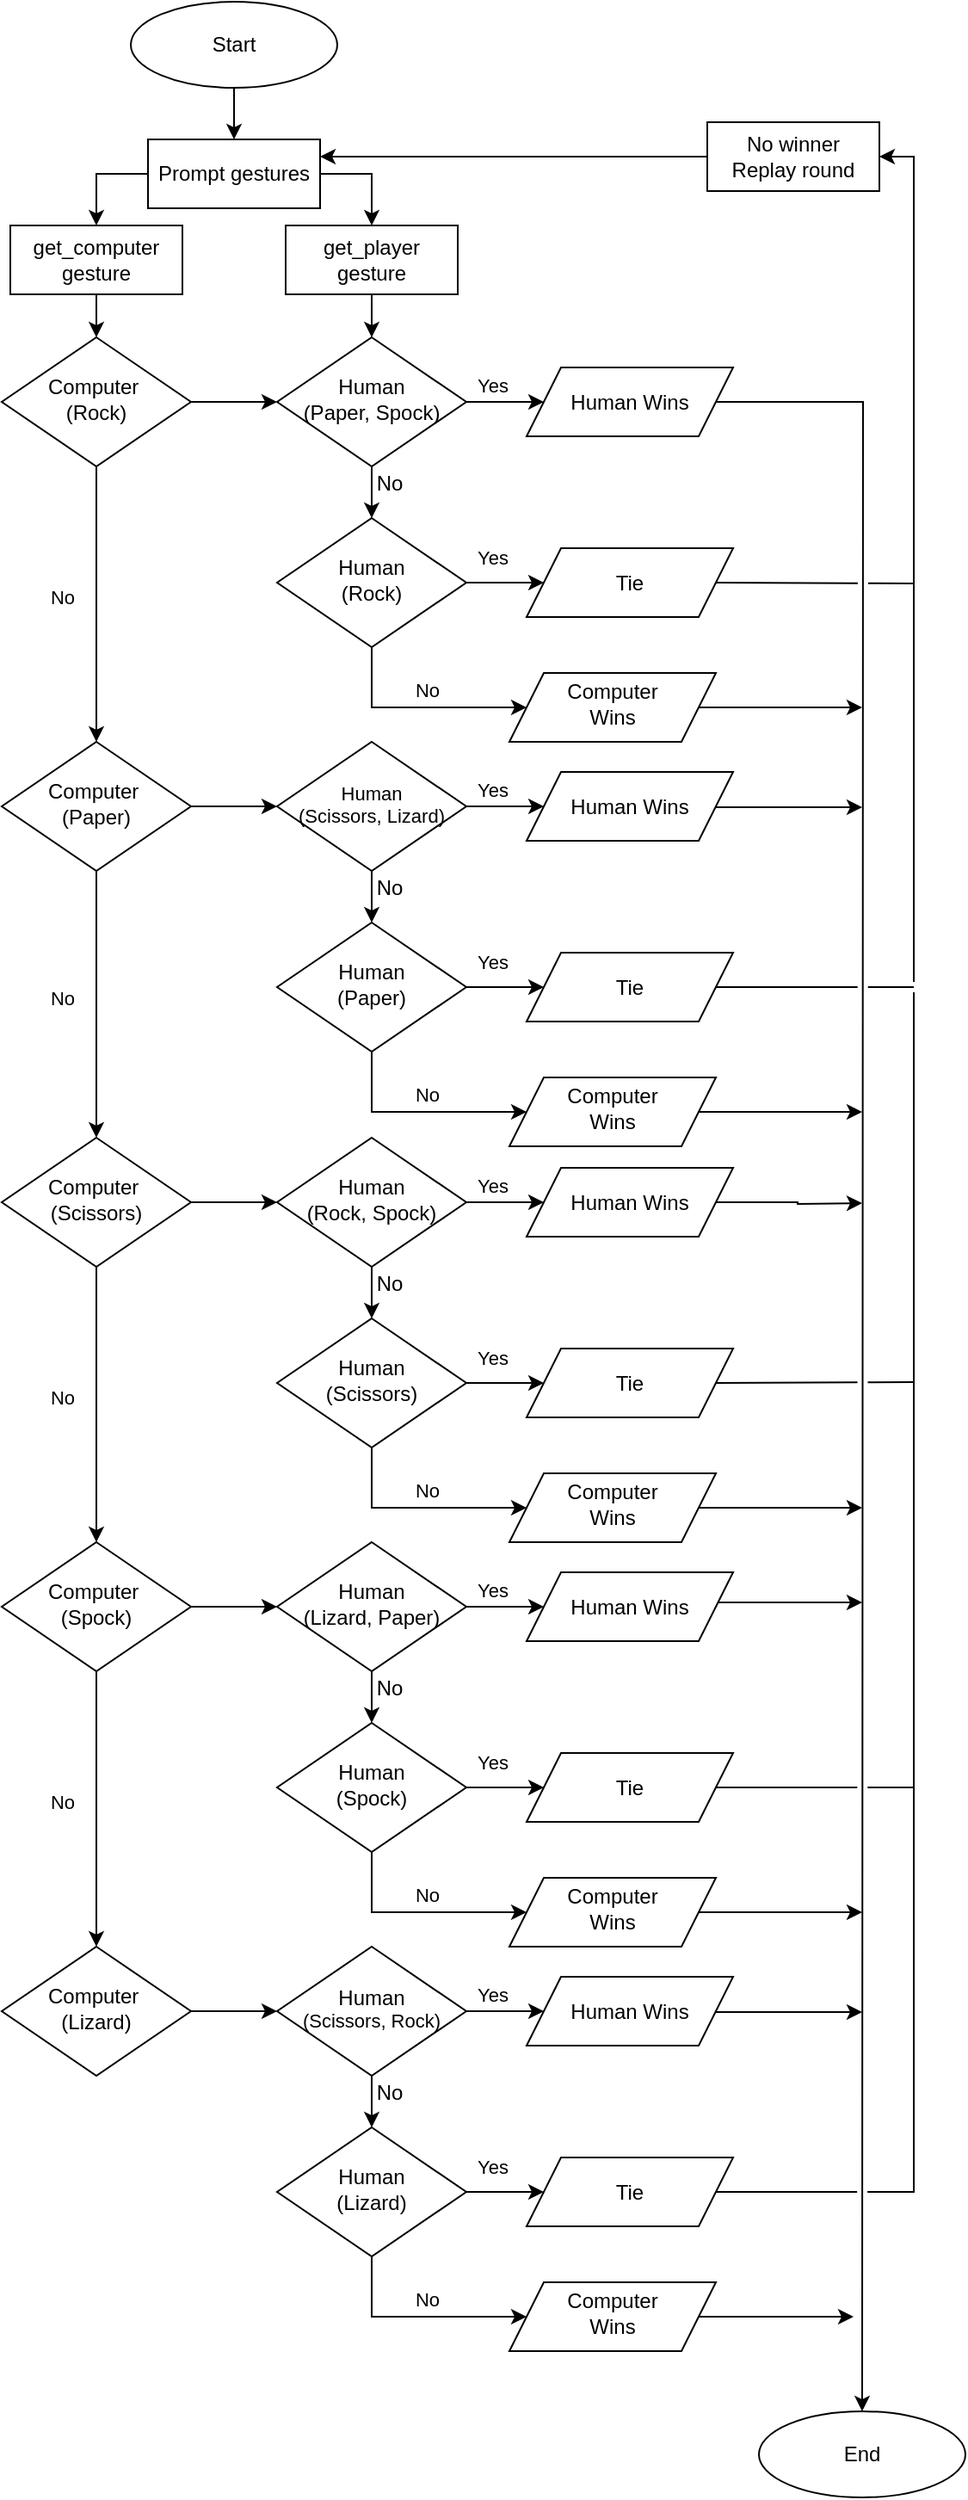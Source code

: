 <mxfile version="24.0.5" type="github">
  <diagram id="C5RBs43oDa-KdzZeNtuy" name="Page-1">
    <mxGraphModel dx="2868" dy="1560" grid="1" gridSize="10" guides="1" tooltips="1" connect="1" arrows="1" fold="1" page="1" pageScale="1" pageWidth="827" pageHeight="1169" background="#ffffff" math="0" shadow="0">
      <root>
        <mxCell id="WIyWlLk6GJQsqaUBKTNV-0" />
        <mxCell id="WIyWlLk6GJQsqaUBKTNV-1" parent="WIyWlLk6GJQsqaUBKTNV-0" />
        <mxCell id="WIyWlLk6GJQsqaUBKTNV-4" value="No" style="rounded=0;html=1;jettySize=auto;orthogonalLoop=1;fontSize=11;endArrow=classic;endFill=1;endSize=6;strokeWidth=1;shadow=0;labelBackgroundColor=none;edgeStyle=orthogonalEdgeStyle;entryX=0.5;entryY=0;entryDx=0;entryDy=0;" parent="WIyWlLk6GJQsqaUBKTNV-1" source="WIyWlLk6GJQsqaUBKTNV-6" target="b4KFWqmt7bpEjPVS3Ih8-28" edge="1">
          <mxGeometry x="-0.053" y="-20" relative="1" as="geometry">
            <mxPoint as="offset" />
            <mxPoint x="225" y="495" as="targetPoint" />
          </mxGeometry>
        </mxCell>
        <mxCell id="b4KFWqmt7bpEjPVS3Ih8-14" value="" style="edgeStyle=orthogonalEdgeStyle;rounded=0;orthogonalLoop=1;jettySize=auto;html=1;fontFamily=Helvetica;fontSize=12;fontColor=default;" parent="WIyWlLk6GJQsqaUBKTNV-1" source="WIyWlLk6GJQsqaUBKTNV-6" target="16mwcuF6Vt4R83JFXZmN-4" edge="1">
          <mxGeometry relative="1" as="geometry" />
        </mxCell>
        <mxCell id="WIyWlLk6GJQsqaUBKTNV-6" value="&lt;font style=&quot;font-size: 12px;&quot;&gt;Computer&amp;nbsp;&lt;/font&gt;&lt;div&gt;&lt;font style=&quot;font-size: 12px;&quot;&gt;(Rock)&lt;/font&gt;&lt;/div&gt;" style="rhombus;whiteSpace=wrap;html=1;shadow=0;fontFamily=Helvetica;fontSize=12;align=center;strokeWidth=1;spacing=6;spacingTop=-4;" parent="WIyWlLk6GJQsqaUBKTNV-1" vertex="1">
          <mxGeometry x="170" y="215" width="110" height="75" as="geometry" />
        </mxCell>
        <mxCell id="16mwcuF6Vt4R83JFXZmN-6" value="" style="edgeStyle=orthogonalEdgeStyle;rounded=0;orthogonalLoop=1;jettySize=auto;html=1;" parent="WIyWlLk6GJQsqaUBKTNV-1" source="16mwcuF6Vt4R83JFXZmN-4" target="16mwcuF6Vt4R83JFXZmN-5" edge="1">
          <mxGeometry relative="1" as="geometry" />
        </mxCell>
        <mxCell id="16mwcuF6Vt4R83JFXZmN-7" value="Yes" style="edgeLabel;html=1;align=center;verticalAlign=middle;resizable=0;points=[];" parent="16mwcuF6Vt4R83JFXZmN-6" vertex="1" connectable="0">
          <mxGeometry x="-0.473" y="3" relative="1" as="geometry">
            <mxPoint y="-7" as="offset" />
          </mxGeometry>
        </mxCell>
        <mxCell id="b4KFWqmt7bpEjPVS3Ih8-15" value="" style="edgeStyle=orthogonalEdgeStyle;rounded=0;orthogonalLoop=1;jettySize=auto;html=1;fontFamily=Helvetica;fontSize=12;fontColor=default;" parent="WIyWlLk6GJQsqaUBKTNV-1" source="16mwcuF6Vt4R83JFXZmN-4" target="16mwcuF6Vt4R83JFXZmN-8" edge="1">
          <mxGeometry relative="1" as="geometry" />
        </mxCell>
        <mxCell id="b4KFWqmt7bpEjPVS3Ih8-16" value="No" style="edgeLabel;html=1;align=center;verticalAlign=middle;resizable=0;points=[];strokeColor=default;fontFamily=Helvetica;fontSize=12;fontColor=default;fillColor=default;" parent="b4KFWqmt7bpEjPVS3Ih8-15" vertex="1" connectable="0">
          <mxGeometry x="-0.596" y="2" relative="1" as="geometry">
            <mxPoint x="8" as="offset" />
          </mxGeometry>
        </mxCell>
        <mxCell id="16mwcuF6Vt4R83JFXZmN-4" value="Human&lt;div&gt;(Paper, Spock)&lt;/div&gt;" style="rhombus;whiteSpace=wrap;html=1;shadow=0;fontFamily=Helvetica;fontSize=12;align=center;strokeWidth=1;spacing=6;spacingTop=-4;" parent="WIyWlLk6GJQsqaUBKTNV-1" vertex="1">
          <mxGeometry x="330" y="215" width="110" height="75" as="geometry" />
        </mxCell>
        <mxCell id="b4KFWqmt7bpEjPVS3Ih8-115" value="" style="edgeStyle=orthogonalEdgeStyle;rounded=0;orthogonalLoop=1;jettySize=auto;html=1;fontFamily=Helvetica;fontSize=12;fontColor=default;jumpStyle=gap;" parent="WIyWlLk6GJQsqaUBKTNV-1" source="16mwcuF6Vt4R83JFXZmN-5" edge="1">
          <mxGeometry relative="1" as="geometry">
            <mxPoint x="670" y="1420" as="targetPoint" />
          </mxGeometry>
        </mxCell>
        <mxCell id="16mwcuF6Vt4R83JFXZmN-5" value="Human Wins" style="shape=parallelogram;perimeter=parallelogramPerimeter;whiteSpace=wrap;html=1;fixedSize=1;" parent="WIyWlLk6GJQsqaUBKTNV-1" vertex="1">
          <mxGeometry x="475" y="232.5" width="120" height="40" as="geometry" />
        </mxCell>
        <mxCell id="16mwcuF6Vt4R83JFXZmN-12" value="" style="edgeStyle=orthogonalEdgeStyle;rounded=0;orthogonalLoop=1;jettySize=auto;html=1;" parent="WIyWlLk6GJQsqaUBKTNV-1" source="16mwcuF6Vt4R83JFXZmN-8" target="16mwcuF6Vt4R83JFXZmN-10" edge="1">
          <mxGeometry relative="1" as="geometry" />
        </mxCell>
        <mxCell id="16mwcuF6Vt4R83JFXZmN-15" value="Yes" style="edgeLabel;html=1;align=center;verticalAlign=middle;resizable=0;points=[];" parent="16mwcuF6Vt4R83JFXZmN-12" vertex="1" connectable="0">
          <mxGeometry x="0.164" y="1" relative="1" as="geometry">
            <mxPoint x="-7" y="-14" as="offset" />
          </mxGeometry>
        </mxCell>
        <mxCell id="16mwcuF6Vt4R83JFXZmN-14" value="" style="edgeStyle=orthogonalEdgeStyle;rounded=0;orthogonalLoop=1;jettySize=auto;html=1;exitX=0.5;exitY=1;exitDx=0;exitDy=0;" parent="WIyWlLk6GJQsqaUBKTNV-1" source="16mwcuF6Vt4R83JFXZmN-8" target="16mwcuF6Vt4R83JFXZmN-13" edge="1">
          <mxGeometry relative="1" as="geometry">
            <Array as="points">
              <mxPoint x="385" y="430" />
            </Array>
          </mxGeometry>
        </mxCell>
        <mxCell id="16mwcuF6Vt4R83JFXZmN-16" value="No" style="edgeLabel;html=1;align=center;verticalAlign=middle;resizable=0;points=[];" parent="16mwcuF6Vt4R83JFXZmN-14" vertex="1" connectable="0">
          <mxGeometry x="-0.083" y="3" relative="1" as="geometry">
            <mxPoint x="9" y="-7" as="offset" />
          </mxGeometry>
        </mxCell>
        <mxCell id="16mwcuF6Vt4R83JFXZmN-8" value="&lt;font style=&quot;font-size: 12px;&quot;&gt;Human&lt;br&gt;(Rock)&lt;/font&gt;" style="rhombus;whiteSpace=wrap;html=1;shadow=0;fontFamily=Helvetica;fontSize=12;align=center;strokeWidth=1;spacing=6;spacingTop=-4;" parent="WIyWlLk6GJQsqaUBKTNV-1" vertex="1">
          <mxGeometry x="330" y="320" width="110" height="75" as="geometry" />
        </mxCell>
        <mxCell id="16mwcuF6Vt4R83JFXZmN-10" value="Tie" style="shape=parallelogram;perimeter=parallelogramPerimeter;whiteSpace=wrap;html=1;fixedSize=1;" parent="WIyWlLk6GJQsqaUBKTNV-1" vertex="1">
          <mxGeometry x="475" y="337.5" width="120" height="40" as="geometry" />
        </mxCell>
        <mxCell id="16mwcuF6Vt4R83JFXZmN-13" value="Computer&lt;br&gt;Wins" style="shape=parallelogram;perimeter=parallelogramPerimeter;whiteSpace=wrap;html=1;fixedSize=1;shadow=0;strokeWidth=1;spacing=6;spacingTop=-4;" parent="WIyWlLk6GJQsqaUBKTNV-1" vertex="1">
          <mxGeometry x="465" y="410" width="120" height="40" as="geometry" />
        </mxCell>
        <mxCell id="b4KFWqmt7bpEjPVS3Ih8-23" value="" style="edgeStyle=orthogonalEdgeStyle;rounded=0;orthogonalLoop=1;jettySize=auto;html=1;fontFamily=Helvetica;fontSize=12;fontColor=default;" parent="WIyWlLk6GJQsqaUBKTNV-1" source="b4KFWqmt7bpEjPVS3Ih8-0" target="b4KFWqmt7bpEjPVS3Ih8-22" edge="1">
          <mxGeometry relative="1" as="geometry" />
        </mxCell>
        <mxCell id="b4KFWqmt7bpEjPVS3Ih8-0" value="Start" style="ellipse;whiteSpace=wrap;html=1;" parent="WIyWlLk6GJQsqaUBKTNV-1" vertex="1">
          <mxGeometry x="245" y="20" width="120" height="50" as="geometry" />
        </mxCell>
        <mxCell id="b4KFWqmt7bpEjPVS3Ih8-13" value="" style="edgeStyle=orthogonalEdgeStyle;rounded=0;orthogonalLoop=1;jettySize=auto;html=1;fontFamily=Helvetica;fontSize=12;fontColor=default;" parent="WIyWlLk6GJQsqaUBKTNV-1" source="b4KFWqmt7bpEjPVS3Ih8-4" target="WIyWlLk6GJQsqaUBKTNV-6" edge="1">
          <mxGeometry relative="1" as="geometry" />
        </mxCell>
        <mxCell id="b4KFWqmt7bpEjPVS3Ih8-4" value="get_computer&lt;div&gt;gesture&lt;/div&gt;" style="rounded=0;whiteSpace=wrap;html=1;strokeColor=default;align=center;verticalAlign=middle;fontFamily=Helvetica;fontSize=12;fontColor=default;fillColor=default;" parent="WIyWlLk6GJQsqaUBKTNV-1" vertex="1">
          <mxGeometry x="175" y="150" width="100" height="40" as="geometry" />
        </mxCell>
        <mxCell id="b4KFWqmt7bpEjPVS3Ih8-12" value="" style="edgeStyle=orthogonalEdgeStyle;rounded=0;orthogonalLoop=1;jettySize=auto;html=1;fontFamily=Helvetica;fontSize=12;fontColor=default;" parent="WIyWlLk6GJQsqaUBKTNV-1" source="b4KFWqmt7bpEjPVS3Ih8-6" target="16mwcuF6Vt4R83JFXZmN-4" edge="1">
          <mxGeometry relative="1" as="geometry" />
        </mxCell>
        <mxCell id="b4KFWqmt7bpEjPVS3Ih8-6" value="get_player&lt;div&gt;gesture&lt;/div&gt;" style="rounded=0;whiteSpace=wrap;html=1;strokeColor=default;align=center;verticalAlign=middle;fontFamily=Helvetica;fontSize=12;fontColor=default;fillColor=default;" parent="WIyWlLk6GJQsqaUBKTNV-1" vertex="1">
          <mxGeometry x="335" y="150" width="100" height="40" as="geometry" />
        </mxCell>
        <mxCell id="b4KFWqmt7bpEjPVS3Ih8-19" value="" style="edgeStyle=orthogonalEdgeStyle;rounded=0;orthogonalLoop=1;jettySize=auto;html=1;" parent="WIyWlLk6GJQsqaUBKTNV-1" source="16mwcuF6Vt4R83JFXZmN-13" edge="1">
          <mxGeometry relative="1" as="geometry">
            <mxPoint x="575" y="430" as="sourcePoint" />
            <mxPoint x="670" y="430" as="targetPoint" />
          </mxGeometry>
        </mxCell>
        <mxCell id="b4KFWqmt7bpEjPVS3Ih8-24" value="" style="edgeStyle=orthogonalEdgeStyle;rounded=0;orthogonalLoop=1;jettySize=auto;html=1;fontFamily=Helvetica;fontSize=12;fontColor=default;" parent="WIyWlLk6GJQsqaUBKTNV-1" source="b4KFWqmt7bpEjPVS3Ih8-22" target="b4KFWqmt7bpEjPVS3Ih8-6" edge="1">
          <mxGeometry relative="1" as="geometry">
            <Array as="points">
              <mxPoint x="385" y="120" />
            </Array>
          </mxGeometry>
        </mxCell>
        <mxCell id="b4KFWqmt7bpEjPVS3Ih8-25" value="" style="edgeStyle=orthogonalEdgeStyle;rounded=0;orthogonalLoop=1;jettySize=auto;html=1;fontFamily=Helvetica;fontSize=12;fontColor=default;" parent="WIyWlLk6GJQsqaUBKTNV-1" source="b4KFWqmt7bpEjPVS3Ih8-22" target="b4KFWqmt7bpEjPVS3Ih8-4" edge="1">
          <mxGeometry relative="1" as="geometry">
            <Array as="points">
              <mxPoint x="225" y="120" />
            </Array>
          </mxGeometry>
        </mxCell>
        <mxCell id="b4KFWqmt7bpEjPVS3Ih8-22" value="Prompt gestures" style="rounded=0;whiteSpace=wrap;html=1;strokeColor=default;align=center;verticalAlign=middle;fontFamily=Helvetica;fontSize=12;fontColor=default;fillColor=default;" parent="WIyWlLk6GJQsqaUBKTNV-1" vertex="1">
          <mxGeometry x="255" y="100" width="100" height="40" as="geometry" />
        </mxCell>
        <mxCell id="b4KFWqmt7bpEjPVS3Ih8-26" value="No" style="rounded=0;html=1;jettySize=auto;orthogonalLoop=1;fontSize=11;endArrow=classic;endFill=1;endSize=6;strokeWidth=1;shadow=0;labelBackgroundColor=none;edgeStyle=orthogonalEdgeStyle;entryX=0.5;entryY=0;entryDx=0;entryDy=0;" parent="WIyWlLk6GJQsqaUBKTNV-1" source="b4KFWqmt7bpEjPVS3Ih8-28" target="b4KFWqmt7bpEjPVS3Ih8-49" edge="1">
          <mxGeometry x="-0.053" y="-20" relative="1" as="geometry">
            <mxPoint as="offset" />
            <mxPoint x="225" y="730" as="targetPoint" />
          </mxGeometry>
        </mxCell>
        <mxCell id="b4KFWqmt7bpEjPVS3Ih8-27" value="" style="edgeStyle=orthogonalEdgeStyle;rounded=0;orthogonalLoop=1;jettySize=auto;html=1;fontFamily=Helvetica;fontSize=12;fontColor=default;" parent="WIyWlLk6GJQsqaUBKTNV-1" source="b4KFWqmt7bpEjPVS3Ih8-28" target="b4KFWqmt7bpEjPVS3Ih8-33" edge="1">
          <mxGeometry relative="1" as="geometry" />
        </mxCell>
        <mxCell id="b4KFWqmt7bpEjPVS3Ih8-28" value="&lt;font style=&quot;font-size: 12px;&quot;&gt;Computer&amp;nbsp;&lt;/font&gt;&lt;div&gt;&lt;font style=&quot;font-size: 12px;&quot;&gt;(Paper)&lt;/font&gt;&lt;/div&gt;" style="rhombus;whiteSpace=wrap;html=1;shadow=0;fontFamily=Helvetica;fontSize=12;align=center;strokeWidth=1;spacing=6;spacingTop=-4;" parent="WIyWlLk6GJQsqaUBKTNV-1" vertex="1">
          <mxGeometry x="170" y="450" width="110" height="75" as="geometry" />
        </mxCell>
        <mxCell id="b4KFWqmt7bpEjPVS3Ih8-29" value="" style="edgeStyle=orthogonalEdgeStyle;rounded=0;orthogonalLoop=1;jettySize=auto;html=1;" parent="WIyWlLk6GJQsqaUBKTNV-1" source="b4KFWqmt7bpEjPVS3Ih8-33" target="b4KFWqmt7bpEjPVS3Ih8-35" edge="1">
          <mxGeometry relative="1" as="geometry" />
        </mxCell>
        <mxCell id="b4KFWqmt7bpEjPVS3Ih8-30" value="Yes" style="edgeLabel;html=1;align=center;verticalAlign=middle;resizable=0;points=[];" parent="b4KFWqmt7bpEjPVS3Ih8-29" vertex="1" connectable="0">
          <mxGeometry x="-0.473" y="3" relative="1" as="geometry">
            <mxPoint y="-7" as="offset" />
          </mxGeometry>
        </mxCell>
        <mxCell id="b4KFWqmt7bpEjPVS3Ih8-31" value="" style="edgeStyle=orthogonalEdgeStyle;rounded=0;orthogonalLoop=1;jettySize=auto;html=1;fontFamily=Helvetica;fontSize=12;fontColor=default;" parent="WIyWlLk6GJQsqaUBKTNV-1" source="b4KFWqmt7bpEjPVS3Ih8-33" target="b4KFWqmt7bpEjPVS3Ih8-40" edge="1">
          <mxGeometry relative="1" as="geometry" />
        </mxCell>
        <mxCell id="b4KFWqmt7bpEjPVS3Ih8-32" value="No" style="edgeLabel;html=1;align=center;verticalAlign=middle;resizable=0;points=[];strokeColor=default;fontFamily=Helvetica;fontSize=12;fontColor=default;fillColor=default;" parent="b4KFWqmt7bpEjPVS3Ih8-31" vertex="1" connectable="0">
          <mxGeometry x="-0.596" y="2" relative="1" as="geometry">
            <mxPoint x="8" as="offset" />
          </mxGeometry>
        </mxCell>
        <mxCell id="b4KFWqmt7bpEjPVS3Ih8-33" value="&lt;font style=&quot;font-size: 11px;&quot;&gt;Human&lt;/font&gt;&lt;div style=&quot;font-size: 11px;&quot;&gt;&lt;font style=&quot;font-size: 11px;&quot;&gt;(Scissors, Lizard)&lt;/font&gt;&lt;/div&gt;" style="rhombus;whiteSpace=wrap;html=1;shadow=0;fontFamily=Helvetica;fontSize=12;align=center;strokeWidth=1;spacing=6;spacingTop=-4;" parent="WIyWlLk6GJQsqaUBKTNV-1" vertex="1">
          <mxGeometry x="330" y="450" width="110" height="75" as="geometry" />
        </mxCell>
        <mxCell id="b4KFWqmt7bpEjPVS3Ih8-117" value="" style="edgeStyle=orthogonalEdgeStyle;rounded=0;orthogonalLoop=1;jettySize=auto;html=1;fontFamily=Helvetica;fontSize=12;fontColor=default;" parent="WIyWlLk6GJQsqaUBKTNV-1" source="b4KFWqmt7bpEjPVS3Ih8-35" edge="1">
          <mxGeometry relative="1" as="geometry">
            <mxPoint x="670" y="488" as="targetPoint" />
            <Array as="points">
              <mxPoint x="670" y="488" />
            </Array>
          </mxGeometry>
        </mxCell>
        <mxCell id="b4KFWqmt7bpEjPVS3Ih8-35" value="Human Wins" style="shape=parallelogram;perimeter=parallelogramPerimeter;whiteSpace=wrap;html=1;fixedSize=1;" parent="WIyWlLk6GJQsqaUBKTNV-1" vertex="1">
          <mxGeometry x="475" y="467.5" width="120" height="40" as="geometry" />
        </mxCell>
        <mxCell id="b4KFWqmt7bpEjPVS3Ih8-36" value="" style="edgeStyle=orthogonalEdgeStyle;rounded=0;orthogonalLoop=1;jettySize=auto;html=1;" parent="WIyWlLk6GJQsqaUBKTNV-1" source="b4KFWqmt7bpEjPVS3Ih8-40" target="b4KFWqmt7bpEjPVS3Ih8-42" edge="1">
          <mxGeometry relative="1" as="geometry" />
        </mxCell>
        <mxCell id="b4KFWqmt7bpEjPVS3Ih8-37" value="Yes" style="edgeLabel;html=1;align=center;verticalAlign=middle;resizable=0;points=[];" parent="b4KFWqmt7bpEjPVS3Ih8-36" vertex="1" connectable="0">
          <mxGeometry x="0.164" y="1" relative="1" as="geometry">
            <mxPoint x="-7" y="-14" as="offset" />
          </mxGeometry>
        </mxCell>
        <mxCell id="b4KFWqmt7bpEjPVS3Ih8-38" value="" style="edgeStyle=orthogonalEdgeStyle;rounded=0;orthogonalLoop=1;jettySize=auto;html=1;exitX=0.5;exitY=1;exitDx=0;exitDy=0;" parent="WIyWlLk6GJQsqaUBKTNV-1" source="b4KFWqmt7bpEjPVS3Ih8-40" target="b4KFWqmt7bpEjPVS3Ih8-44" edge="1">
          <mxGeometry relative="1" as="geometry">
            <Array as="points">
              <mxPoint x="385" y="665" />
            </Array>
          </mxGeometry>
        </mxCell>
        <mxCell id="b4KFWqmt7bpEjPVS3Ih8-39" value="No" style="edgeLabel;html=1;align=center;verticalAlign=middle;resizable=0;points=[];" parent="b4KFWqmt7bpEjPVS3Ih8-38" vertex="1" connectable="0">
          <mxGeometry x="-0.083" y="3" relative="1" as="geometry">
            <mxPoint x="9" y="-7" as="offset" />
          </mxGeometry>
        </mxCell>
        <mxCell id="b4KFWqmt7bpEjPVS3Ih8-40" value="&lt;font style=&quot;font-size: 12px;&quot;&gt;Human&lt;br&gt;(Paper)&lt;/font&gt;" style="rhombus;whiteSpace=wrap;html=1;shadow=0;fontFamily=Helvetica;fontSize=12;align=center;strokeWidth=1;spacing=6;spacingTop=-4;" parent="WIyWlLk6GJQsqaUBKTNV-1" vertex="1">
          <mxGeometry x="330" y="555" width="110" height="75" as="geometry" />
        </mxCell>
        <mxCell id="b4KFWqmt7bpEjPVS3Ih8-109" value="" style="edgeStyle=orthogonalEdgeStyle;rounded=0;orthogonalLoop=1;jettySize=auto;html=1;fontFamily=Helvetica;fontSize=12;fontColor=default;endArrow=none;endFill=0;jumpStyle=gap;" parent="WIyWlLk6GJQsqaUBKTNV-1" source="b4KFWqmt7bpEjPVS3Ih8-42" edge="1">
          <mxGeometry relative="1" as="geometry">
            <mxPoint x="700" y="592.5" as="targetPoint" />
          </mxGeometry>
        </mxCell>
        <mxCell id="b4KFWqmt7bpEjPVS3Ih8-42" value="Tie" style="shape=parallelogram;perimeter=parallelogramPerimeter;whiteSpace=wrap;html=1;fixedSize=1;" parent="WIyWlLk6GJQsqaUBKTNV-1" vertex="1">
          <mxGeometry x="475" y="572.5" width="120" height="40" as="geometry" />
        </mxCell>
        <mxCell id="b4KFWqmt7bpEjPVS3Ih8-44" value="Computer&lt;br&gt;Wins" style="shape=parallelogram;perimeter=parallelogramPerimeter;whiteSpace=wrap;html=1;fixedSize=1;shadow=0;strokeWidth=1;spacing=6;spacingTop=-4;" parent="WIyWlLk6GJQsqaUBKTNV-1" vertex="1">
          <mxGeometry x="465" y="645" width="120" height="40" as="geometry" />
        </mxCell>
        <mxCell id="b4KFWqmt7bpEjPVS3Ih8-45" value="" style="edgeStyle=orthogonalEdgeStyle;rounded=0;orthogonalLoop=1;jettySize=auto;html=1;" parent="WIyWlLk6GJQsqaUBKTNV-1" source="b4KFWqmt7bpEjPVS3Ih8-44" edge="1">
          <mxGeometry relative="1" as="geometry">
            <mxPoint x="575" y="665" as="sourcePoint" />
            <mxPoint x="670" y="665" as="targetPoint" />
          </mxGeometry>
        </mxCell>
        <mxCell id="b4KFWqmt7bpEjPVS3Ih8-47" value="No" style="rounded=0;html=1;jettySize=auto;orthogonalLoop=1;fontSize=11;endArrow=classic;endFill=1;endSize=6;strokeWidth=1;shadow=0;labelBackgroundColor=none;edgeStyle=orthogonalEdgeStyle;entryX=0.5;entryY=0;entryDx=0;entryDy=0;" parent="WIyWlLk6GJQsqaUBKTNV-1" source="b4KFWqmt7bpEjPVS3Ih8-49" target="b4KFWqmt7bpEjPVS3Ih8-69" edge="1">
          <mxGeometry x="-0.053" y="-20" relative="1" as="geometry">
            <mxPoint as="offset" />
            <mxPoint x="225" y="960" as="targetPoint" />
          </mxGeometry>
        </mxCell>
        <mxCell id="b4KFWqmt7bpEjPVS3Ih8-48" value="" style="edgeStyle=orthogonalEdgeStyle;rounded=0;orthogonalLoop=1;jettySize=auto;html=1;fontFamily=Helvetica;fontSize=12;fontColor=default;" parent="WIyWlLk6GJQsqaUBKTNV-1" source="b4KFWqmt7bpEjPVS3Ih8-49" target="b4KFWqmt7bpEjPVS3Ih8-54" edge="1">
          <mxGeometry relative="1" as="geometry" />
        </mxCell>
        <mxCell id="b4KFWqmt7bpEjPVS3Ih8-49" value="&lt;font style=&quot;font-size: 12px;&quot;&gt;Computer&amp;nbsp;&lt;/font&gt;&lt;div&gt;&lt;font style=&quot;font-size: 12px;&quot;&gt;(Scissors)&lt;/font&gt;&lt;/div&gt;" style="rhombus;whiteSpace=wrap;html=1;shadow=0;fontFamily=Helvetica;fontSize=12;align=center;strokeWidth=1;spacing=6;spacingTop=-4;" parent="WIyWlLk6GJQsqaUBKTNV-1" vertex="1">
          <mxGeometry x="170" y="680" width="110" height="75" as="geometry" />
        </mxCell>
        <mxCell id="b4KFWqmt7bpEjPVS3Ih8-50" value="" style="edgeStyle=orthogonalEdgeStyle;rounded=0;orthogonalLoop=1;jettySize=auto;html=1;" parent="WIyWlLk6GJQsqaUBKTNV-1" source="b4KFWqmt7bpEjPVS3Ih8-54" target="b4KFWqmt7bpEjPVS3Ih8-56" edge="1">
          <mxGeometry relative="1" as="geometry" />
        </mxCell>
        <mxCell id="b4KFWqmt7bpEjPVS3Ih8-51" value="Yes" style="edgeLabel;html=1;align=center;verticalAlign=middle;resizable=0;points=[];" parent="b4KFWqmt7bpEjPVS3Ih8-50" vertex="1" connectable="0">
          <mxGeometry x="-0.473" y="3" relative="1" as="geometry">
            <mxPoint y="-7" as="offset" />
          </mxGeometry>
        </mxCell>
        <mxCell id="b4KFWqmt7bpEjPVS3Ih8-52" value="" style="edgeStyle=orthogonalEdgeStyle;rounded=0;orthogonalLoop=1;jettySize=auto;html=1;fontFamily=Helvetica;fontSize=12;fontColor=default;" parent="WIyWlLk6GJQsqaUBKTNV-1" source="b4KFWqmt7bpEjPVS3Ih8-54" target="b4KFWqmt7bpEjPVS3Ih8-61" edge="1">
          <mxGeometry relative="1" as="geometry" />
        </mxCell>
        <mxCell id="b4KFWqmt7bpEjPVS3Ih8-53" value="No" style="edgeLabel;html=1;align=center;verticalAlign=middle;resizable=0;points=[];strokeColor=default;fontFamily=Helvetica;fontSize=12;fontColor=default;fillColor=default;" parent="b4KFWqmt7bpEjPVS3Ih8-52" vertex="1" connectable="0">
          <mxGeometry x="-0.596" y="2" relative="1" as="geometry">
            <mxPoint x="8" as="offset" />
          </mxGeometry>
        </mxCell>
        <mxCell id="b4KFWqmt7bpEjPVS3Ih8-54" value="Human&lt;div&gt;(Rock, Spock)&lt;/div&gt;" style="rhombus;whiteSpace=wrap;html=1;shadow=0;fontFamily=Helvetica;fontSize=12;align=center;strokeWidth=1;spacing=6;spacingTop=-4;" parent="WIyWlLk6GJQsqaUBKTNV-1" vertex="1">
          <mxGeometry x="330" y="680" width="110" height="75" as="geometry" />
        </mxCell>
        <mxCell id="b4KFWqmt7bpEjPVS3Ih8-119" value="" style="edgeStyle=orthogonalEdgeStyle;rounded=0;orthogonalLoop=1;jettySize=auto;html=1;fontFamily=Helvetica;fontSize=12;fontColor=default;" parent="WIyWlLk6GJQsqaUBKTNV-1" source="b4KFWqmt7bpEjPVS3Ih8-56" edge="1">
          <mxGeometry relative="1" as="geometry">
            <mxPoint x="670" y="718" as="targetPoint" />
          </mxGeometry>
        </mxCell>
        <mxCell id="b4KFWqmt7bpEjPVS3Ih8-56" value="Human Wins" style="shape=parallelogram;perimeter=parallelogramPerimeter;whiteSpace=wrap;html=1;fixedSize=1;" parent="WIyWlLk6GJQsqaUBKTNV-1" vertex="1">
          <mxGeometry x="475" y="697.5" width="120" height="40" as="geometry" />
        </mxCell>
        <mxCell id="b4KFWqmt7bpEjPVS3Ih8-57" value="" style="edgeStyle=orthogonalEdgeStyle;rounded=0;orthogonalLoop=1;jettySize=auto;html=1;" parent="WIyWlLk6GJQsqaUBKTNV-1" source="b4KFWqmt7bpEjPVS3Ih8-61" target="b4KFWqmt7bpEjPVS3Ih8-63" edge="1">
          <mxGeometry relative="1" as="geometry" />
        </mxCell>
        <mxCell id="b4KFWqmt7bpEjPVS3Ih8-58" value="Yes" style="edgeLabel;html=1;align=center;verticalAlign=middle;resizable=0;points=[];" parent="b4KFWqmt7bpEjPVS3Ih8-57" vertex="1" connectable="0">
          <mxGeometry x="0.164" y="1" relative="1" as="geometry">
            <mxPoint x="-7" y="-14" as="offset" />
          </mxGeometry>
        </mxCell>
        <mxCell id="b4KFWqmt7bpEjPVS3Ih8-59" value="" style="edgeStyle=orthogonalEdgeStyle;rounded=0;orthogonalLoop=1;jettySize=auto;html=1;exitX=0.5;exitY=1;exitDx=0;exitDy=0;" parent="WIyWlLk6GJQsqaUBKTNV-1" source="b4KFWqmt7bpEjPVS3Ih8-61" target="b4KFWqmt7bpEjPVS3Ih8-64" edge="1">
          <mxGeometry relative="1" as="geometry">
            <Array as="points">
              <mxPoint x="385" y="895" />
            </Array>
          </mxGeometry>
        </mxCell>
        <mxCell id="b4KFWqmt7bpEjPVS3Ih8-60" value="No" style="edgeLabel;html=1;align=center;verticalAlign=middle;resizable=0;points=[];" parent="b4KFWqmt7bpEjPVS3Ih8-59" vertex="1" connectable="0">
          <mxGeometry x="-0.083" y="3" relative="1" as="geometry">
            <mxPoint x="9" y="-7" as="offset" />
          </mxGeometry>
        </mxCell>
        <mxCell id="b4KFWqmt7bpEjPVS3Ih8-61" value="&lt;font style=&quot;font-size: 12px;&quot;&gt;Human&lt;br&gt;(Scissors)&lt;/font&gt;" style="rhombus;whiteSpace=wrap;html=1;shadow=0;fontFamily=Helvetica;fontSize=12;align=center;strokeWidth=1;spacing=6;spacingTop=-4;" parent="WIyWlLk6GJQsqaUBKTNV-1" vertex="1">
          <mxGeometry x="330" y="785" width="110" height="75" as="geometry" />
        </mxCell>
        <mxCell id="b4KFWqmt7bpEjPVS3Ih8-63" value="Tie" style="shape=parallelogram;perimeter=parallelogramPerimeter;whiteSpace=wrap;html=1;fixedSize=1;" parent="WIyWlLk6GJQsqaUBKTNV-1" vertex="1">
          <mxGeometry x="475" y="802.5" width="120" height="40" as="geometry" />
        </mxCell>
        <mxCell id="b4KFWqmt7bpEjPVS3Ih8-64" value="Computer&lt;br&gt;Wins" style="shape=parallelogram;perimeter=parallelogramPerimeter;whiteSpace=wrap;html=1;fixedSize=1;shadow=0;strokeWidth=1;spacing=6;spacingTop=-4;" parent="WIyWlLk6GJQsqaUBKTNV-1" vertex="1">
          <mxGeometry x="465" y="875" width="120" height="40" as="geometry" />
        </mxCell>
        <mxCell id="b4KFWqmt7bpEjPVS3Ih8-65" value="" style="edgeStyle=orthogonalEdgeStyle;rounded=0;orthogonalLoop=1;jettySize=auto;html=1;" parent="WIyWlLk6GJQsqaUBKTNV-1" source="b4KFWqmt7bpEjPVS3Ih8-64" edge="1">
          <mxGeometry relative="1" as="geometry">
            <mxPoint x="575" y="895" as="sourcePoint" />
            <mxPoint x="670" y="895" as="targetPoint" />
          </mxGeometry>
        </mxCell>
        <mxCell id="b4KFWqmt7bpEjPVS3Ih8-67" value="No" style="rounded=0;html=1;jettySize=auto;orthogonalLoop=1;fontSize=11;endArrow=classic;endFill=1;endSize=6;strokeWidth=1;shadow=0;labelBackgroundColor=none;edgeStyle=orthogonalEdgeStyle;entryX=0.5;entryY=0;entryDx=0;entryDy=0;" parent="WIyWlLk6GJQsqaUBKTNV-1" source="b4KFWqmt7bpEjPVS3Ih8-69" target="b4KFWqmt7bpEjPVS3Ih8-88" edge="1">
          <mxGeometry x="-0.053" y="-20" relative="1" as="geometry">
            <mxPoint as="offset" />
            <mxPoint x="225" y="1195" as="targetPoint" />
          </mxGeometry>
        </mxCell>
        <mxCell id="b4KFWqmt7bpEjPVS3Ih8-68" value="" style="edgeStyle=orthogonalEdgeStyle;rounded=0;orthogonalLoop=1;jettySize=auto;html=1;fontFamily=Helvetica;fontSize=12;fontColor=default;" parent="WIyWlLk6GJQsqaUBKTNV-1" source="b4KFWqmt7bpEjPVS3Ih8-69" target="b4KFWqmt7bpEjPVS3Ih8-74" edge="1">
          <mxGeometry relative="1" as="geometry" />
        </mxCell>
        <mxCell id="b4KFWqmt7bpEjPVS3Ih8-69" value="&lt;font style=&quot;font-size: 12px;&quot;&gt;Computer&amp;nbsp;&lt;/font&gt;&lt;div&gt;&lt;font style=&quot;font-size: 12px;&quot;&gt;(Spock)&lt;/font&gt;&lt;/div&gt;" style="rhombus;whiteSpace=wrap;html=1;shadow=0;fontFamily=Helvetica;fontSize=12;align=center;strokeWidth=1;spacing=6;spacingTop=-4;" parent="WIyWlLk6GJQsqaUBKTNV-1" vertex="1">
          <mxGeometry x="170" y="915" width="110" height="75" as="geometry" />
        </mxCell>
        <mxCell id="b4KFWqmt7bpEjPVS3Ih8-70" value="" style="edgeStyle=orthogonalEdgeStyle;rounded=0;orthogonalLoop=1;jettySize=auto;html=1;" parent="WIyWlLk6GJQsqaUBKTNV-1" source="b4KFWqmt7bpEjPVS3Ih8-74" target="b4KFWqmt7bpEjPVS3Ih8-75" edge="1">
          <mxGeometry relative="1" as="geometry" />
        </mxCell>
        <mxCell id="b4KFWqmt7bpEjPVS3Ih8-71" value="Yes" style="edgeLabel;html=1;align=center;verticalAlign=middle;resizable=0;points=[];" parent="b4KFWqmt7bpEjPVS3Ih8-70" vertex="1" connectable="0">
          <mxGeometry x="-0.473" y="3" relative="1" as="geometry">
            <mxPoint y="-7" as="offset" />
          </mxGeometry>
        </mxCell>
        <mxCell id="b4KFWqmt7bpEjPVS3Ih8-72" value="" style="edgeStyle=orthogonalEdgeStyle;rounded=0;orthogonalLoop=1;jettySize=auto;html=1;fontFamily=Helvetica;fontSize=12;fontColor=default;" parent="WIyWlLk6GJQsqaUBKTNV-1" source="b4KFWqmt7bpEjPVS3Ih8-74" target="b4KFWqmt7bpEjPVS3Ih8-80" edge="1">
          <mxGeometry relative="1" as="geometry" />
        </mxCell>
        <mxCell id="b4KFWqmt7bpEjPVS3Ih8-73" value="No" style="edgeLabel;html=1;align=center;verticalAlign=middle;resizable=0;points=[];strokeColor=default;fontFamily=Helvetica;fontSize=12;fontColor=default;fillColor=default;" parent="b4KFWqmt7bpEjPVS3Ih8-72" vertex="1" connectable="0">
          <mxGeometry x="-0.596" y="2" relative="1" as="geometry">
            <mxPoint x="8" as="offset" />
          </mxGeometry>
        </mxCell>
        <mxCell id="b4KFWqmt7bpEjPVS3Ih8-74" value="Human&lt;div&gt;(Lizard, Paper)&lt;/div&gt;" style="rhombus;whiteSpace=wrap;html=1;shadow=0;fontFamily=Helvetica;fontSize=12;align=center;strokeWidth=1;spacing=6;spacingTop=-4;" parent="WIyWlLk6GJQsqaUBKTNV-1" vertex="1">
          <mxGeometry x="330" y="915" width="110" height="75" as="geometry" />
        </mxCell>
        <mxCell id="b4KFWqmt7bpEjPVS3Ih8-121" value="" style="edgeStyle=orthogonalEdgeStyle;rounded=0;orthogonalLoop=1;jettySize=auto;html=1;fontFamily=Helvetica;fontSize=12;fontColor=default;" parent="WIyWlLk6GJQsqaUBKTNV-1" source="b4KFWqmt7bpEjPVS3Ih8-75" edge="1">
          <mxGeometry relative="1" as="geometry">
            <mxPoint x="670" y="950" as="targetPoint" />
            <Array as="points">
              <mxPoint x="630" y="950" />
              <mxPoint x="630" y="950" />
            </Array>
          </mxGeometry>
        </mxCell>
        <mxCell id="b4KFWqmt7bpEjPVS3Ih8-75" value="Human Wins" style="shape=parallelogram;perimeter=parallelogramPerimeter;whiteSpace=wrap;html=1;fixedSize=1;" parent="WIyWlLk6GJQsqaUBKTNV-1" vertex="1">
          <mxGeometry x="475" y="932.5" width="120" height="40" as="geometry" />
        </mxCell>
        <mxCell id="b4KFWqmt7bpEjPVS3Ih8-76" value="" style="edgeStyle=orthogonalEdgeStyle;rounded=0;orthogonalLoop=1;jettySize=auto;html=1;" parent="WIyWlLk6GJQsqaUBKTNV-1" source="b4KFWqmt7bpEjPVS3Ih8-80" target="b4KFWqmt7bpEjPVS3Ih8-82" edge="1">
          <mxGeometry relative="1" as="geometry" />
        </mxCell>
        <mxCell id="b4KFWqmt7bpEjPVS3Ih8-77" value="Yes" style="edgeLabel;html=1;align=center;verticalAlign=middle;resizable=0;points=[];" parent="b4KFWqmt7bpEjPVS3Ih8-76" vertex="1" connectable="0">
          <mxGeometry x="0.164" y="1" relative="1" as="geometry">
            <mxPoint x="-7" y="-14" as="offset" />
          </mxGeometry>
        </mxCell>
        <mxCell id="b4KFWqmt7bpEjPVS3Ih8-78" value="" style="edgeStyle=orthogonalEdgeStyle;rounded=0;orthogonalLoop=1;jettySize=auto;html=1;exitX=0.5;exitY=1;exitDx=0;exitDy=0;" parent="WIyWlLk6GJQsqaUBKTNV-1" source="b4KFWqmt7bpEjPVS3Ih8-80" target="b4KFWqmt7bpEjPVS3Ih8-83" edge="1">
          <mxGeometry relative="1" as="geometry">
            <Array as="points">
              <mxPoint x="385" y="1130" />
            </Array>
          </mxGeometry>
        </mxCell>
        <mxCell id="b4KFWqmt7bpEjPVS3Ih8-79" value="No" style="edgeLabel;html=1;align=center;verticalAlign=middle;resizable=0;points=[];" parent="b4KFWqmt7bpEjPVS3Ih8-78" vertex="1" connectable="0">
          <mxGeometry x="-0.083" y="3" relative="1" as="geometry">
            <mxPoint x="9" y="-7" as="offset" />
          </mxGeometry>
        </mxCell>
        <mxCell id="b4KFWqmt7bpEjPVS3Ih8-80" value="&lt;font style=&quot;font-size: 12px;&quot;&gt;Human&lt;br&gt;(Spock)&lt;/font&gt;" style="rhombus;whiteSpace=wrap;html=1;shadow=0;fontFamily=Helvetica;fontSize=12;align=center;strokeWidth=1;spacing=6;spacingTop=-4;" parent="WIyWlLk6GJQsqaUBKTNV-1" vertex="1">
          <mxGeometry x="330" y="1020" width="110" height="75" as="geometry" />
        </mxCell>
        <mxCell id="b4KFWqmt7bpEjPVS3Ih8-82" value="Tie" style="shape=parallelogram;perimeter=parallelogramPerimeter;whiteSpace=wrap;html=1;fixedSize=1;" parent="WIyWlLk6GJQsqaUBKTNV-1" vertex="1">
          <mxGeometry x="475" y="1037.5" width="120" height="40" as="geometry" />
        </mxCell>
        <mxCell id="b4KFWqmt7bpEjPVS3Ih8-83" value="Computer&lt;br&gt;Wins" style="shape=parallelogram;perimeter=parallelogramPerimeter;whiteSpace=wrap;html=1;fixedSize=1;shadow=0;strokeWidth=1;spacing=6;spacingTop=-4;" parent="WIyWlLk6GJQsqaUBKTNV-1" vertex="1">
          <mxGeometry x="465" y="1110" width="120" height="40" as="geometry" />
        </mxCell>
        <mxCell id="b4KFWqmt7bpEjPVS3Ih8-84" value="" style="edgeStyle=orthogonalEdgeStyle;rounded=0;orthogonalLoop=1;jettySize=auto;html=1;" parent="WIyWlLk6GJQsqaUBKTNV-1" source="b4KFWqmt7bpEjPVS3Ih8-83" edge="1">
          <mxGeometry relative="1" as="geometry">
            <mxPoint x="575" y="1130" as="sourcePoint" />
            <mxPoint x="670" y="1130" as="targetPoint" />
          </mxGeometry>
        </mxCell>
        <mxCell id="b4KFWqmt7bpEjPVS3Ih8-87" value="" style="edgeStyle=orthogonalEdgeStyle;rounded=0;orthogonalLoop=1;jettySize=auto;html=1;fontFamily=Helvetica;fontSize=12;fontColor=default;" parent="WIyWlLk6GJQsqaUBKTNV-1" source="b4KFWqmt7bpEjPVS3Ih8-88" target="b4KFWqmt7bpEjPVS3Ih8-93" edge="1">
          <mxGeometry relative="1" as="geometry" />
        </mxCell>
        <mxCell id="b4KFWqmt7bpEjPVS3Ih8-88" value="&lt;font style=&quot;font-size: 12px;&quot;&gt;Computer&amp;nbsp;&lt;/font&gt;&lt;div&gt;&lt;font style=&quot;font-size: 12px;&quot;&gt;(Lizard)&lt;/font&gt;&lt;/div&gt;" style="rhombus;whiteSpace=wrap;html=1;shadow=0;fontFamily=Helvetica;fontSize=12;align=center;strokeWidth=1;spacing=6;spacingTop=-4;" parent="WIyWlLk6GJQsqaUBKTNV-1" vertex="1">
          <mxGeometry x="170" y="1150" width="110" height="75" as="geometry" />
        </mxCell>
        <mxCell id="b4KFWqmt7bpEjPVS3Ih8-89" value="" style="edgeStyle=orthogonalEdgeStyle;rounded=0;orthogonalLoop=1;jettySize=auto;html=1;" parent="WIyWlLk6GJQsqaUBKTNV-1" source="b4KFWqmt7bpEjPVS3Ih8-93" target="b4KFWqmt7bpEjPVS3Ih8-94" edge="1">
          <mxGeometry relative="1" as="geometry" />
        </mxCell>
        <mxCell id="b4KFWqmt7bpEjPVS3Ih8-90" value="Yes" style="edgeLabel;html=1;align=center;verticalAlign=middle;resizable=0;points=[];" parent="b4KFWqmt7bpEjPVS3Ih8-89" vertex="1" connectable="0">
          <mxGeometry x="-0.473" y="3" relative="1" as="geometry">
            <mxPoint y="-7" as="offset" />
          </mxGeometry>
        </mxCell>
        <mxCell id="b4KFWqmt7bpEjPVS3Ih8-91" value="" style="edgeStyle=orthogonalEdgeStyle;rounded=0;orthogonalLoop=1;jettySize=auto;html=1;fontFamily=Helvetica;fontSize=12;fontColor=default;" parent="WIyWlLk6GJQsqaUBKTNV-1" source="b4KFWqmt7bpEjPVS3Ih8-93" target="b4KFWqmt7bpEjPVS3Ih8-99" edge="1">
          <mxGeometry relative="1" as="geometry" />
        </mxCell>
        <mxCell id="b4KFWqmt7bpEjPVS3Ih8-92" value="No" style="edgeLabel;html=1;align=center;verticalAlign=middle;resizable=0;points=[];strokeColor=default;fontFamily=Helvetica;fontSize=12;fontColor=default;fillColor=default;" parent="b4KFWqmt7bpEjPVS3Ih8-91" vertex="1" connectable="0">
          <mxGeometry x="-0.596" y="2" relative="1" as="geometry">
            <mxPoint x="8" as="offset" />
          </mxGeometry>
        </mxCell>
        <mxCell id="b4KFWqmt7bpEjPVS3Ih8-93" value="Human&lt;div style=&quot;font-size: 11px;&quot;&gt;(Scissors, Rock)&lt;/div&gt;" style="rhombus;whiteSpace=wrap;html=1;shadow=0;fontFamily=Helvetica;fontSize=12;align=center;strokeWidth=1;spacing=6;spacingTop=-4;" parent="WIyWlLk6GJQsqaUBKTNV-1" vertex="1">
          <mxGeometry x="330" y="1150" width="110" height="75" as="geometry" />
        </mxCell>
        <mxCell id="b4KFWqmt7bpEjPVS3Ih8-123" value="" style="edgeStyle=orthogonalEdgeStyle;rounded=0;orthogonalLoop=1;jettySize=auto;html=1;fontFamily=Helvetica;fontSize=12;fontColor=default;" parent="WIyWlLk6GJQsqaUBKTNV-1" source="b4KFWqmt7bpEjPVS3Ih8-94" edge="1">
          <mxGeometry relative="1" as="geometry">
            <mxPoint x="670" y="1188" as="targetPoint" />
            <Array as="points">
              <mxPoint x="670" y="1188" />
            </Array>
          </mxGeometry>
        </mxCell>
        <mxCell id="b4KFWqmt7bpEjPVS3Ih8-94" value="Human Wins" style="shape=parallelogram;perimeter=parallelogramPerimeter;whiteSpace=wrap;html=1;fixedSize=1;" parent="WIyWlLk6GJQsqaUBKTNV-1" vertex="1">
          <mxGeometry x="475" y="1167.5" width="120" height="40" as="geometry" />
        </mxCell>
        <mxCell id="b4KFWqmt7bpEjPVS3Ih8-95" value="" style="edgeStyle=orthogonalEdgeStyle;rounded=0;orthogonalLoop=1;jettySize=auto;html=1;" parent="WIyWlLk6GJQsqaUBKTNV-1" source="b4KFWqmt7bpEjPVS3Ih8-99" target="b4KFWqmt7bpEjPVS3Ih8-101" edge="1">
          <mxGeometry relative="1" as="geometry" />
        </mxCell>
        <mxCell id="b4KFWqmt7bpEjPVS3Ih8-96" value="Yes" style="edgeLabel;html=1;align=center;verticalAlign=middle;resizable=0;points=[];" parent="b4KFWqmt7bpEjPVS3Ih8-95" vertex="1" connectable="0">
          <mxGeometry x="0.164" y="1" relative="1" as="geometry">
            <mxPoint x="-7" y="-14" as="offset" />
          </mxGeometry>
        </mxCell>
        <mxCell id="b4KFWqmt7bpEjPVS3Ih8-97" value="" style="edgeStyle=orthogonalEdgeStyle;rounded=0;orthogonalLoop=1;jettySize=auto;html=1;exitX=0.5;exitY=1;exitDx=0;exitDy=0;" parent="WIyWlLk6GJQsqaUBKTNV-1" source="b4KFWqmt7bpEjPVS3Ih8-99" target="b4KFWqmt7bpEjPVS3Ih8-102" edge="1">
          <mxGeometry relative="1" as="geometry">
            <Array as="points">
              <mxPoint x="385" y="1365" />
            </Array>
          </mxGeometry>
        </mxCell>
        <mxCell id="b4KFWqmt7bpEjPVS3Ih8-98" value="No" style="edgeLabel;html=1;align=center;verticalAlign=middle;resizable=0;points=[];" parent="b4KFWqmt7bpEjPVS3Ih8-97" vertex="1" connectable="0">
          <mxGeometry x="-0.083" y="3" relative="1" as="geometry">
            <mxPoint x="9" y="-7" as="offset" />
          </mxGeometry>
        </mxCell>
        <mxCell id="b4KFWqmt7bpEjPVS3Ih8-99" value="&lt;font style=&quot;font-size: 12px;&quot;&gt;Human&lt;br&gt;(Lizard)&lt;/font&gt;" style="rhombus;whiteSpace=wrap;html=1;shadow=0;fontFamily=Helvetica;fontSize=12;align=center;strokeWidth=1;spacing=6;spacingTop=-4;" parent="WIyWlLk6GJQsqaUBKTNV-1" vertex="1">
          <mxGeometry x="330" y="1255" width="110" height="75" as="geometry" />
        </mxCell>
        <mxCell id="b4KFWqmt7bpEjPVS3Ih8-101" value="Tie" style="shape=parallelogram;perimeter=parallelogramPerimeter;whiteSpace=wrap;html=1;fixedSize=1;" parent="WIyWlLk6GJQsqaUBKTNV-1" vertex="1">
          <mxGeometry x="475" y="1272.5" width="120" height="40" as="geometry" />
        </mxCell>
        <mxCell id="b4KFWqmt7bpEjPVS3Ih8-102" value="Computer&lt;br&gt;Wins" style="shape=parallelogram;perimeter=parallelogramPerimeter;whiteSpace=wrap;html=1;fixedSize=1;shadow=0;strokeWidth=1;spacing=6;spacingTop=-4;" parent="WIyWlLk6GJQsqaUBKTNV-1" vertex="1">
          <mxGeometry x="465" y="1345" width="120" height="40" as="geometry" />
        </mxCell>
        <mxCell id="b4KFWqmt7bpEjPVS3Ih8-103" value="" style="edgeStyle=orthogonalEdgeStyle;rounded=0;orthogonalLoop=1;jettySize=auto;html=1;" parent="WIyWlLk6GJQsqaUBKTNV-1" source="b4KFWqmt7bpEjPVS3Ih8-102" edge="1">
          <mxGeometry relative="1" as="geometry">
            <mxPoint x="575" y="1365" as="sourcePoint" />
            <mxPoint x="665" y="1365" as="targetPoint" />
          </mxGeometry>
        </mxCell>
        <mxCell id="b4KFWqmt7bpEjPVS3Ih8-107" value="" style="edgeStyle=orthogonalEdgeStyle;rounded=0;orthogonalLoop=1;jettySize=auto;html=1;fontFamily=Helvetica;fontSize=12;fontColor=default;entryX=0.787;entryY=-0.156;entryDx=0;entryDy=0;entryPerimeter=0;" parent="WIyWlLk6GJQsqaUBKTNV-1" source="b4KFWqmt7bpEjPVS3Ih8-105" edge="1">
          <mxGeometry relative="1" as="geometry">
            <mxPoint x="355" y="110" as="targetPoint" />
            <Array as="points">
              <mxPoint x="355" y="110" />
            </Array>
          </mxGeometry>
        </mxCell>
        <mxCell id="b4KFWqmt7bpEjPVS3Ih8-105" value="No winner&lt;div&gt;Replay round&lt;/div&gt;" style="rounded=0;whiteSpace=wrap;html=1;strokeColor=default;align=center;verticalAlign=middle;fontFamily=Helvetica;fontSize=12;fontColor=default;fillColor=default;" parent="WIyWlLk6GJQsqaUBKTNV-1" vertex="1">
          <mxGeometry x="580" y="90" width="100" height="40" as="geometry" />
        </mxCell>
        <mxCell id="b4KFWqmt7bpEjPVS3Ih8-110" value="" style="edgeStyle=orthogonalEdgeStyle;rounded=0;orthogonalLoop=1;jettySize=auto;html=1;fontFamily=Helvetica;fontSize=12;fontColor=default;jumpStyle=gap;entryX=1;entryY=0.5;entryDx=0;entryDy=0;" parent="WIyWlLk6GJQsqaUBKTNV-1" source="b4KFWqmt7bpEjPVS3Ih8-101" target="b4KFWqmt7bpEjPVS3Ih8-105" edge="1">
          <mxGeometry relative="1" as="geometry">
            <mxPoint x="585" y="1292" as="sourcePoint" />
            <mxPoint x="750" y="260" as="targetPoint" />
            <Array as="points">
              <mxPoint x="700" y="1292" />
              <mxPoint x="700" y="110" />
            </Array>
          </mxGeometry>
        </mxCell>
        <mxCell id="b4KFWqmt7bpEjPVS3Ih8-111" value="" style="edgeStyle=orthogonalEdgeStyle;rounded=0;orthogonalLoop=1;jettySize=auto;html=1;fontFamily=Helvetica;fontSize=12;fontColor=default;endArrow=none;endFill=0;exitX=1;exitY=0.5;exitDx=0;exitDy=0;jumpStyle=gap;" parent="WIyWlLk6GJQsqaUBKTNV-1" source="16mwcuF6Vt4R83JFXZmN-10" edge="1">
          <mxGeometry relative="1" as="geometry">
            <mxPoint x="630" y="360" as="sourcePoint" />
            <mxPoint x="700" y="358" as="targetPoint" />
          </mxGeometry>
        </mxCell>
        <mxCell id="b4KFWqmt7bpEjPVS3Ih8-112" value="" style="edgeStyle=orthogonalEdgeStyle;rounded=0;orthogonalLoop=1;jettySize=auto;html=1;fontFamily=Helvetica;fontSize=12;fontColor=default;endArrow=none;endFill=0;exitX=1;exitY=0.5;exitDx=0;exitDy=0;jumpStyle=gap;" parent="WIyWlLk6GJQsqaUBKTNV-1" source="b4KFWqmt7bpEjPVS3Ih8-63" edge="1">
          <mxGeometry relative="1" as="geometry">
            <mxPoint x="620" y="840" as="sourcePoint" />
            <mxPoint x="700" y="822" as="targetPoint" />
          </mxGeometry>
        </mxCell>
        <mxCell id="b4KFWqmt7bpEjPVS3Ih8-113" value="" style="edgeStyle=orthogonalEdgeStyle;rounded=0;orthogonalLoop=1;jettySize=auto;html=1;fontFamily=Helvetica;fontSize=12;fontColor=default;endArrow=none;endFill=0;exitX=1;exitY=0.5;exitDx=0;exitDy=0;jumpStyle=gap;" parent="WIyWlLk6GJQsqaUBKTNV-1" source="b4KFWqmt7bpEjPVS3Ih8-82" edge="1">
          <mxGeometry relative="1" as="geometry">
            <mxPoint x="640" y="1080" as="sourcePoint" />
            <mxPoint x="700" y="1050" as="targetPoint" />
            <Array as="points">
              <mxPoint x="700" y="1058" />
            </Array>
          </mxGeometry>
        </mxCell>
        <mxCell id="b4KFWqmt7bpEjPVS3Ih8-124" value="End" style="ellipse;whiteSpace=wrap;html=1;" parent="WIyWlLk6GJQsqaUBKTNV-1" vertex="1">
          <mxGeometry x="610" y="1420" width="120" height="50" as="geometry" />
        </mxCell>
      </root>
    </mxGraphModel>
  </diagram>
</mxfile>
